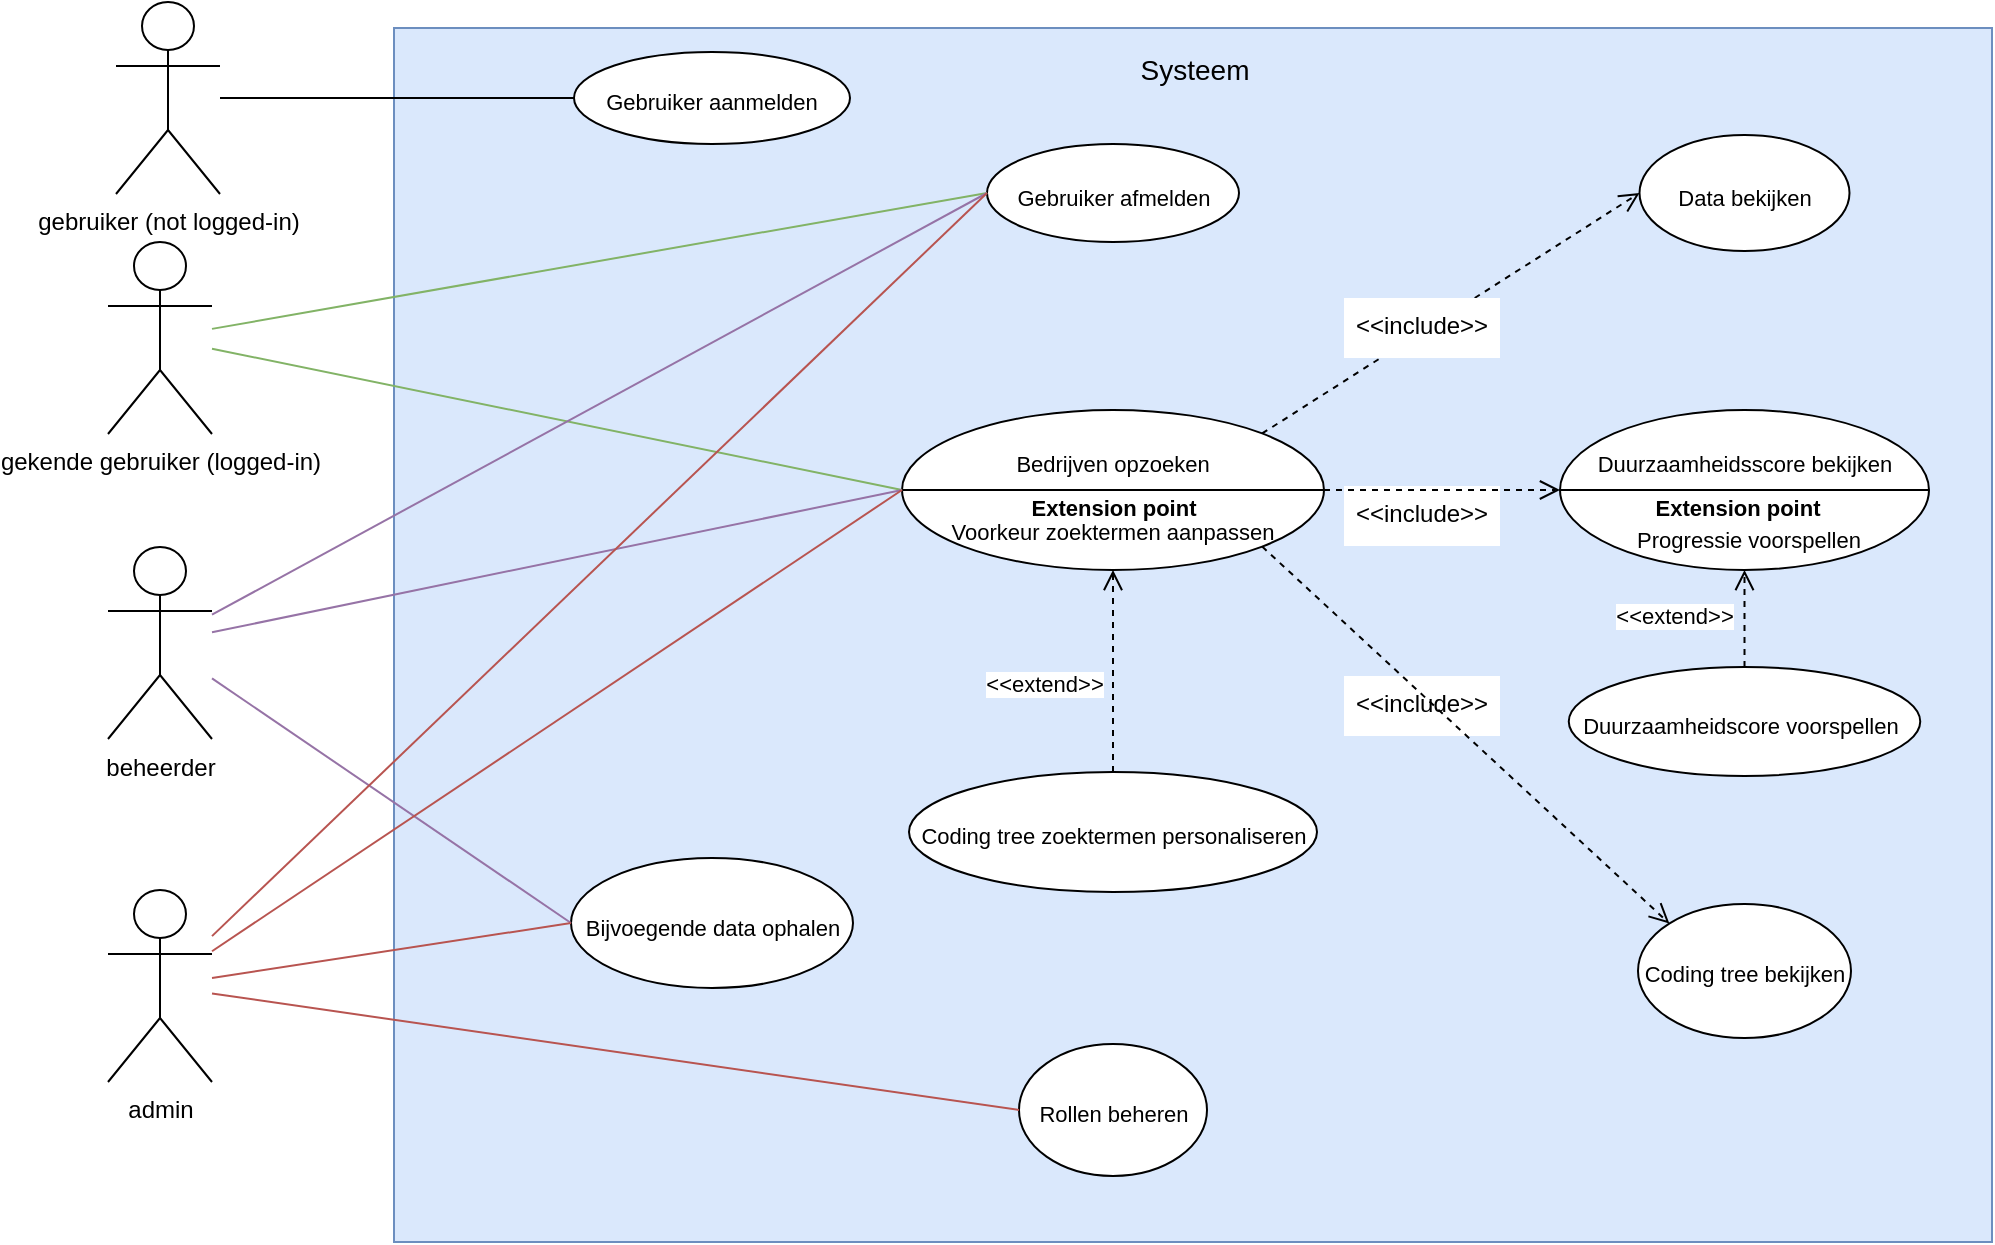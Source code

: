 <mxfile version="20.3.0" type="device"><diagram id="Z6uy-m-WRYAHLTuQcKYB" name="Page-1"><mxGraphModel dx="1422" dy="867" grid="0" gridSize="10" guides="1" tooltips="1" connect="1" arrows="1" fold="1" page="0" pageScale="1" pageWidth="850" pageHeight="1100" math="0" shadow="0"><root><mxCell id="0"/><mxCell id="1" parent="0"/><mxCell id="2tnU9UmgPzpgKUI3hO5P-17" style="rounded=0;orthogonalLoop=1;jettySize=auto;html=1;fontSize=11;strokeColor=none;endArrow=none;endFill=0;" parent="1" source="2tnU9UmgPzpgKUI3hO5P-2" target="2tnU9UmgPzpgKUI3hO5P-15" edge="1"><mxGeometry relative="1" as="geometry"/></mxCell><mxCell id="2tnU9UmgPzpgKUI3hO5P-2" value="gebruiker (not logged-in)" style="shape=umlActor;verticalLabelPosition=bottom;verticalAlign=top;html=1;outlineConnect=0;" parent="1" vertex="1"><mxGeometry x="234" y="199" width="52" height="96" as="geometry"/></mxCell><mxCell id="2tnU9UmgPzpgKUI3hO5P-4" value="" style="group;fillColor=default;recursiveResize=0;fontColor=#ffffff;strokeColor=#001DBC;rounded=0;" parent="1" vertex="1" connectable="0"><mxGeometry x="373" y="212" width="799" height="607" as="geometry"/></mxCell><mxCell id="2tnU9UmgPzpgKUI3hO5P-1" value="" style="rounded=0;whiteSpace=wrap;html=1;recursiveResize=0;fillColor=#dae8fc;strokeColor=#6c8ebf;" parent="2tnU9UmgPzpgKUI3hO5P-4" vertex="1"><mxGeometry width="799" height="607" as="geometry"/></mxCell><mxCell id="2tnU9UmgPzpgKUI3hO5P-3" value="&lt;font style=&quot;font-size: 14px;&quot;&gt;Systeem&lt;/font&gt;" style="text;html=1;align=center;verticalAlign=middle;resizable=0;points=[];autosize=1;strokeColor=none;fillColor=none;" parent="2tnU9UmgPzpgKUI3hO5P-4" vertex="1"><mxGeometry x="363.5" y="6" width="72" height="29" as="geometry"/></mxCell><mxCell id="2tnU9UmgPzpgKUI3hO5P-5" value="&lt;font style=&quot;font-size: 11px;&quot;&gt;Gebruiker afmelden&lt;/font&gt;" style="ellipse;whiteSpace=wrap;html=1;fontSize=18;" parent="2tnU9UmgPzpgKUI3hO5P-4" vertex="1"><mxGeometry x="296.5" y="58" width="126" height="49" as="geometry"/></mxCell><mxCell id="2tnU9UmgPzpgKUI3hO5P-15" value="&lt;span style=&quot;font-size: 11px;&quot;&gt;Gebruiker aanmelden&lt;/span&gt;" style="ellipse;whiteSpace=wrap;html=1;fontSize=18;" parent="2tnU9UmgPzpgKUI3hO5P-4" vertex="1"><mxGeometry x="90" y="12" width="138" height="46" as="geometry"/></mxCell><mxCell id="2tnU9UmgPzpgKUI3hO5P-13" value="&lt;font style=&quot;font-size: 11px;&quot;&gt;Data bekijken&lt;br&gt;&lt;/font&gt;" style="ellipse;whiteSpace=wrap;html=1;fontSize=18;" parent="2tnU9UmgPzpgKUI3hO5P-4" vertex="1"><mxGeometry x="622.75" y="53.5" width="105" height="58" as="geometry"/></mxCell><mxCell id="2tnU9UmgPzpgKUI3hO5P-12" value="&lt;font style=&quot;font-size: 11px;&quot;&gt;Duurzaamheidscore voorspellen&amp;nbsp;&lt;br&gt;&lt;/font&gt;" style="ellipse;whiteSpace=wrap;html=1;fontSize=18;fillColor=default;" parent="2tnU9UmgPzpgKUI3hO5P-4" vertex="1"><mxGeometry x="587.38" y="319.5" width="175.75" height="54.5" as="geometry"/></mxCell><mxCell id="2tnU9UmgPzpgKUI3hO5P-11" value="&lt;font style=&quot;font-size: 11px;&quot;&gt;Bijvoegende data ophalen&lt;/font&gt;" style="ellipse;whiteSpace=wrap;html=1;fontSize=18;" parent="2tnU9UmgPzpgKUI3hO5P-4" vertex="1"><mxGeometry x="88.5" y="415" width="141" height="65" as="geometry"/></mxCell><mxCell id="2tnU9UmgPzpgKUI3hO5P-9" value="&lt;font style=&quot;font-size: 11px;&quot;&gt;Rollen beheren&lt;/font&gt;" style="ellipse;whiteSpace=wrap;html=1;fontSize=18;" parent="2tnU9UmgPzpgKUI3hO5P-4" vertex="1"><mxGeometry x="312.5" y="508" width="94" height="66" as="geometry"/></mxCell><mxCell id="iW7P5K7fWFP8VNpmIoKs-7" value="&lt;&lt;include&gt;&gt;" style="text;strokeColor=none;fillColor=default;spacingLeft=4;spacingRight=4;overflow=hidden;rotatable=0;points=[[0,0.5],[1,0.5]];portConstraint=eastwest;fontSize=12;" vertex="1" parent="2tnU9UmgPzpgKUI3hO5P-4"><mxGeometry x="475" y="324" width="78" height="30" as="geometry"/></mxCell><mxCell id="iW7P5K7fWFP8VNpmIoKs-10" value="&amp;lt;&amp;lt;extend&amp;gt;&amp;gt;" style="html=1;verticalAlign=bottom;endArrow=open;dashed=1;endSize=8;rounded=0;exitX=0.5;exitY=0;exitDx=0;exitDy=0;entryX=0.5;entryY=1;entryDx=0;entryDy=0;" edge="1" parent="2tnU9UmgPzpgKUI3hO5P-4" source="2tnU9UmgPzpgKUI3hO5P-12" target="iW7P5K7fWFP8VNpmIoKs-27"><mxGeometry x="-0.304" y="35" relative="1" as="geometry"><mxPoint x="333" y="281" as="sourcePoint"/><mxPoint x="597" y="219.5" as="targetPoint"/><mxPoint as="offset"/></mxGeometry></mxCell><mxCell id="iW7P5K7fWFP8VNpmIoKs-12" value="" style="html=1;verticalAlign=bottom;endArrow=open;dashed=1;endSize=8;rounded=0;entryX=0;entryY=0.5;entryDx=0;entryDy=0;startArrow=none;exitX=1;exitY=0;exitDx=0;exitDy=0;" edge="1" parent="2tnU9UmgPzpgKUI3hO5P-4" source="iW7P5K7fWFP8VNpmIoKs-39" target="2tnU9UmgPzpgKUI3hO5P-13"><mxGeometry x="0.04" y="-38" relative="1" as="geometry"><mxPoint x="517.867" y="137" as="sourcePoint"/><mxPoint x="532.0" y="316.5" as="targetPoint"/><mxPoint as="offset"/><Array as="points"/></mxGeometry></mxCell><mxCell id="iW7P5K7fWFP8VNpmIoKs-14" value="&lt;&lt;include&gt;&gt;" style="text;strokeColor=none;fillColor=default;spacingLeft=4;spacingRight=4;overflow=hidden;rotatable=0;points=[[0,0.5],[1,0.5]];portConstraint=eastwest;fontSize=12;" vertex="1" parent="2tnU9UmgPzpgKUI3hO5P-4"><mxGeometry x="475" y="229" width="78" height="30" as="geometry"/></mxCell><mxCell id="iW7P5K7fWFP8VNpmIoKs-15" value="" style="html=1;verticalAlign=bottom;endArrow=open;dashed=1;endSize=8;rounded=0;entryX=0;entryY=0.5;entryDx=0;entryDy=0;exitX=1;exitY=0.5;exitDx=0;exitDy=0;startArrow=none;" edge="1" parent="2tnU9UmgPzpgKUI3hO5P-4" target="iW7P5K7fWFP8VNpmIoKs-27" source="iW7P5K7fWFP8VNpmIoKs-39"><mxGeometry x="0.04" y="-38" relative="1" as="geometry"><mxPoint x="382.5" y="184.0" as="sourcePoint"/><mxPoint x="520" y="185" as="targetPoint"/><mxPoint as="offset"/><Array as="points"/></mxGeometry></mxCell><mxCell id="iW7P5K7fWFP8VNpmIoKs-18" value="&lt;font style=&quot;font-size: 11px;&quot;&gt;Coding tree zoektermen personaliseren&lt;br&gt;&lt;/font&gt;" style="ellipse;whiteSpace=wrap;html=1;fontSize=18;fillColor=default;" vertex="1" parent="2tnU9UmgPzpgKUI3hO5P-4"><mxGeometry x="257.5" y="372" width="204" height="60" as="geometry"/></mxCell><mxCell id="iW7P5K7fWFP8VNpmIoKs-27" value="" style="shape=lineEllipse;perimeter=ellipsePerimeter;whiteSpace=wrap;html=1;backgroundOutline=1;strokeColor=default;fontSize=11;fillColor=default;gradientColor=none;" vertex="1" parent="2tnU9UmgPzpgKUI3hO5P-4"><mxGeometry x="583" y="191" width="184.5" height="80" as="geometry"/></mxCell><mxCell id="iW7P5K7fWFP8VNpmIoKs-28" value="Duurzaamheidsscore bekijken" style="text;html=1;strokeColor=none;fillColor=none;align=center;verticalAlign=middle;whiteSpace=wrap;rounded=0;fontSize=11;" vertex="1" parent="2tnU9UmgPzpgKUI3hO5P-4"><mxGeometry x="584.75" y="203" width="181" height="30" as="geometry"/></mxCell><mxCell id="iW7P5K7fWFP8VNpmIoKs-29" value="&lt;b&gt;Extension point&lt;/b&gt;" style="text;html=1;strokeColor=none;fillColor=none;align=center;verticalAlign=middle;whiteSpace=wrap;rounded=0;fontSize=11;" vertex="1" parent="2tnU9UmgPzpgKUI3hO5P-4"><mxGeometry x="629" y="225" width="86" height="30" as="geometry"/></mxCell><mxCell id="iW7P5K7fWFP8VNpmIoKs-30" value="Progressie voorspellen" style="text;html=1;strokeColor=none;fillColor=none;align=center;verticalAlign=middle;whiteSpace=wrap;rounded=0;fontSize=11;" vertex="1" parent="2tnU9UmgPzpgKUI3hO5P-4"><mxGeometry x="586.5" y="241" width="181" height="30" as="geometry"/></mxCell><mxCell id="iW7P5K7fWFP8VNpmIoKs-36" value="&lt;font style=&quot;font-size: 11px;&quot;&gt;Coding tree bekijken&lt;br&gt;&lt;/font&gt;" style="ellipse;whiteSpace=wrap;html=1;strokeColor=default;fontSize=14;fillColor=default;gradientColor=none;" vertex="1" parent="2tnU9UmgPzpgKUI3hO5P-4"><mxGeometry x="622" y="438" width="106.5" height="67" as="geometry"/></mxCell><mxCell id="iW7P5K7fWFP8VNpmIoKs-39" value="" style="shape=lineEllipse;perimeter=ellipsePerimeter;whiteSpace=wrap;html=1;backgroundOutline=1;rounded=0;strokeColor=default;fontSize=11;fillColor=default;gradientColor=none;" vertex="1" parent="2tnU9UmgPzpgKUI3hO5P-4"><mxGeometry x="254" y="191" width="211" height="80" as="geometry"/></mxCell><mxCell id="iW7P5K7fWFP8VNpmIoKs-44" value="Bedrijven opzoeken" style="text;html=1;strokeColor=none;fillColor=none;align=center;verticalAlign=middle;whiteSpace=wrap;rounded=0;fontSize=11;" vertex="1" parent="2tnU9UmgPzpgKUI3hO5P-4"><mxGeometry x="269" y="203" width="181" height="30" as="geometry"/></mxCell><mxCell id="iW7P5K7fWFP8VNpmIoKs-45" value="&lt;b&gt;Extension point&lt;/b&gt;" style="text;html=1;strokeColor=none;fillColor=none;align=center;verticalAlign=middle;whiteSpace=wrap;rounded=0;fontSize=11;" vertex="1" parent="2tnU9UmgPzpgKUI3hO5P-4"><mxGeometry x="316.5" y="225" width="86" height="30" as="geometry"/></mxCell><mxCell id="iW7P5K7fWFP8VNpmIoKs-46" value="Voorkeur zoektermen aanpassen" style="text;html=1;strokeColor=none;fillColor=none;align=center;verticalAlign=middle;whiteSpace=wrap;rounded=0;fontSize=11;" vertex="1" parent="2tnU9UmgPzpgKUI3hO5P-4"><mxGeometry x="269" y="237" width="181" height="30" as="geometry"/></mxCell><mxCell id="iW7P5K7fWFP8VNpmIoKs-48" value="&amp;lt;&amp;lt;extend&amp;gt;&amp;gt;" style="html=1;verticalAlign=bottom;endArrow=open;dashed=1;endSize=8;rounded=0;exitX=0.5;exitY=0;exitDx=0;exitDy=0;entryX=0.5;entryY=1;entryDx=0;entryDy=0;" edge="1" parent="2tnU9UmgPzpgKUI3hO5P-4" source="iW7P5K7fWFP8VNpmIoKs-18" target="iW7P5K7fWFP8VNpmIoKs-39"><mxGeometry x="-0.304" y="35" relative="1" as="geometry"><mxPoint x="628.255" y="263" as="sourcePoint"/><mxPoint x="339" y="193" as="targetPoint"/><mxPoint as="offset"/></mxGeometry></mxCell><mxCell id="iW7P5K7fWFP8VNpmIoKs-49" value="" style="html=1;verticalAlign=bottom;endArrow=open;dashed=1;endSize=8;rounded=0;entryX=0;entryY=0;entryDx=0;entryDy=0;exitX=1;exitY=1;exitDx=0;exitDy=0;" edge="1" parent="2tnU9UmgPzpgKUI3hO5P-4" source="iW7P5K7fWFP8VNpmIoKs-39" target="iW7P5K7fWFP8VNpmIoKs-36"><mxGeometry x="0.04" y="-38" relative="1" as="geometry"><mxPoint x="421.451" y="136.659" as="sourcePoint"/><mxPoint x="575.75" y="78" as="targetPoint"/><mxPoint as="offset"/><Array as="points"/></mxGeometry></mxCell><mxCell id="iW7P5K7fWFP8VNpmIoKs-51" value="&lt;&lt;include&gt;&gt;" style="text;strokeColor=none;fillColor=default;spacingLeft=4;spacingRight=4;overflow=hidden;rotatable=0;points=[[0,0.5],[1,0.5]];portConstraint=eastwest;fontSize=12;" vertex="1" parent="2tnU9UmgPzpgKUI3hO5P-4"><mxGeometry x="475" y="135" width="78" height="30" as="geometry"/></mxCell><mxCell id="2tnU9UmgPzpgKUI3hO5P-18" style="edgeStyle=none;rounded=0;orthogonalLoop=1;jettySize=auto;html=1;fontSize=11;endArrow=none;endFill=0;" parent="1" source="2tnU9UmgPzpgKUI3hO5P-2" target="2tnU9UmgPzpgKUI3hO5P-15" edge="1"><mxGeometry relative="1" as="geometry"/></mxCell><mxCell id="2tnU9UmgPzpgKUI3hO5P-22" style="edgeStyle=none;rounded=0;orthogonalLoop=1;jettySize=auto;html=1;entryX=0;entryY=0.5;entryDx=0;entryDy=0;fontSize=11;endArrow=none;endFill=0;fillColor=#d5e8d4;strokeColor=#82b366;" parent="1" source="2tnU9UmgPzpgKUI3hO5P-21" target="2tnU9UmgPzpgKUI3hO5P-5" edge="1"><mxGeometry relative="1" as="geometry"/></mxCell><mxCell id="2tnU9UmgPzpgKUI3hO5P-23" style="edgeStyle=none;rounded=0;orthogonalLoop=1;jettySize=auto;html=1;fontSize=11;endArrow=none;endFill=0;fillColor=#d5e8d4;strokeColor=#82b366;entryX=0;entryY=0.5;entryDx=0;entryDy=0;" parent="1" source="2tnU9UmgPzpgKUI3hO5P-21" target="iW7P5K7fWFP8VNpmIoKs-39" edge="1"><mxGeometry relative="1" as="geometry"><mxPoint x="661.0" y="461" as="targetPoint"/></mxGeometry></mxCell><mxCell id="2tnU9UmgPzpgKUI3hO5P-21" value="gekende gebruiker (logged-in)" style="shape=umlActor;verticalLabelPosition=bottom;verticalAlign=top;html=1;outlineConnect=0;" parent="1" vertex="1"><mxGeometry x="230" y="319" width="52" height="96" as="geometry"/></mxCell><mxCell id="2tnU9UmgPzpgKUI3hO5P-30" style="edgeStyle=none;rounded=0;orthogonalLoop=1;jettySize=auto;html=1;entryX=0;entryY=0.5;entryDx=0;entryDy=0;fontSize=11;endArrow=none;endFill=0;fillColor=#e1d5e7;strokeColor=#9673a6;" parent="1" source="2tnU9UmgPzpgKUI3hO5P-27" target="2tnU9UmgPzpgKUI3hO5P-5" edge="1"><mxGeometry relative="1" as="geometry"/></mxCell><mxCell id="2tnU9UmgPzpgKUI3hO5P-31" style="edgeStyle=none;rounded=0;orthogonalLoop=1;jettySize=auto;html=1;fontSize=11;endArrow=none;endFill=0;fillColor=#e1d5e7;strokeColor=#9673a6;entryX=0;entryY=0.5;entryDx=0;entryDy=0;" parent="1" source="2tnU9UmgPzpgKUI3hO5P-27" target="iW7P5K7fWFP8VNpmIoKs-39" edge="1"><mxGeometry relative="1" as="geometry"><mxPoint x="661.0" y="461" as="targetPoint"/></mxGeometry></mxCell><mxCell id="2tnU9UmgPzpgKUI3hO5P-34" style="edgeStyle=none;rounded=0;orthogonalLoop=1;jettySize=auto;html=1;entryX=0;entryY=0.5;entryDx=0;entryDy=0;fontSize=11;endArrow=none;endFill=0;fillColor=#e1d5e7;strokeColor=#9673a6;" parent="1" source="2tnU9UmgPzpgKUI3hO5P-27" target="2tnU9UmgPzpgKUI3hO5P-11" edge="1"><mxGeometry relative="1" as="geometry"/></mxCell><mxCell id="2tnU9UmgPzpgKUI3hO5P-27" value="beheerder" style="shape=umlActor;verticalLabelPosition=bottom;verticalAlign=top;html=1;outlineConnect=0;" parent="1" vertex="1"><mxGeometry x="230" y="471.5" width="52" height="96" as="geometry"/></mxCell><mxCell id="2tnU9UmgPzpgKUI3hO5P-39" style="edgeStyle=none;rounded=0;orthogonalLoop=1;jettySize=auto;html=1;entryX=0;entryY=0.5;entryDx=0;entryDy=0;fontSize=11;endArrow=none;endFill=0;fillColor=#f8cecc;strokeColor=#b85450;" parent="1" source="2tnU9UmgPzpgKUI3hO5P-38" target="2tnU9UmgPzpgKUI3hO5P-5" edge="1"><mxGeometry relative="1" as="geometry"/></mxCell><mxCell id="2tnU9UmgPzpgKUI3hO5P-40" style="edgeStyle=none;rounded=0;orthogonalLoop=1;jettySize=auto;html=1;fontSize=11;endArrow=none;endFill=0;fillColor=#f8cecc;strokeColor=#b85450;entryX=0;entryY=0.5;entryDx=0;entryDy=0;" parent="1" source="2tnU9UmgPzpgKUI3hO5P-38" target="iW7P5K7fWFP8VNpmIoKs-39" edge="1"><mxGeometry relative="1" as="geometry"><mxPoint x="661.0" y="461" as="targetPoint"/></mxGeometry></mxCell><mxCell id="2tnU9UmgPzpgKUI3hO5P-43" style="edgeStyle=none;rounded=0;orthogonalLoop=1;jettySize=auto;html=1;entryX=0;entryY=0.5;entryDx=0;entryDy=0;fontSize=11;endArrow=none;endFill=0;fillColor=#f8cecc;strokeColor=#b85450;" parent="1" source="2tnU9UmgPzpgKUI3hO5P-38" target="2tnU9UmgPzpgKUI3hO5P-11" edge="1"><mxGeometry relative="1" as="geometry"/></mxCell><mxCell id="2tnU9UmgPzpgKUI3hO5P-45" style="edgeStyle=none;rounded=0;orthogonalLoop=1;jettySize=auto;html=1;entryX=0;entryY=0.5;entryDx=0;entryDy=0;fontSize=11;endArrow=none;endFill=0;fillColor=#f8cecc;strokeColor=#b85450;" parent="1" source="2tnU9UmgPzpgKUI3hO5P-38" target="2tnU9UmgPzpgKUI3hO5P-9" edge="1"><mxGeometry relative="1" as="geometry"/></mxCell><mxCell id="2tnU9UmgPzpgKUI3hO5P-38" value="admin" style="shape=umlActor;verticalLabelPosition=bottom;verticalAlign=top;html=1;outlineConnect=0;" parent="1" vertex="1"><mxGeometry x="230" y="643" width="52" height="96" as="geometry"/></mxCell></root></mxGraphModel></diagram></mxfile>